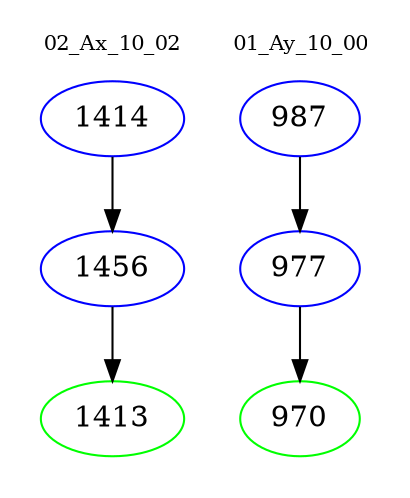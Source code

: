 digraph{
subgraph cluster_0 {
color = white
label = "02_Ax_10_02";
fontsize=10;
T0_1414 [label="1414", color="blue"]
T0_1414 -> T0_1456 [color="black"]
T0_1456 [label="1456", color="blue"]
T0_1456 -> T0_1413 [color="black"]
T0_1413 [label="1413", color="green"]
}
subgraph cluster_1 {
color = white
label = "01_Ay_10_00";
fontsize=10;
T1_987 [label="987", color="blue"]
T1_987 -> T1_977 [color="black"]
T1_977 [label="977", color="blue"]
T1_977 -> T1_970 [color="black"]
T1_970 [label="970", color="green"]
}
}
